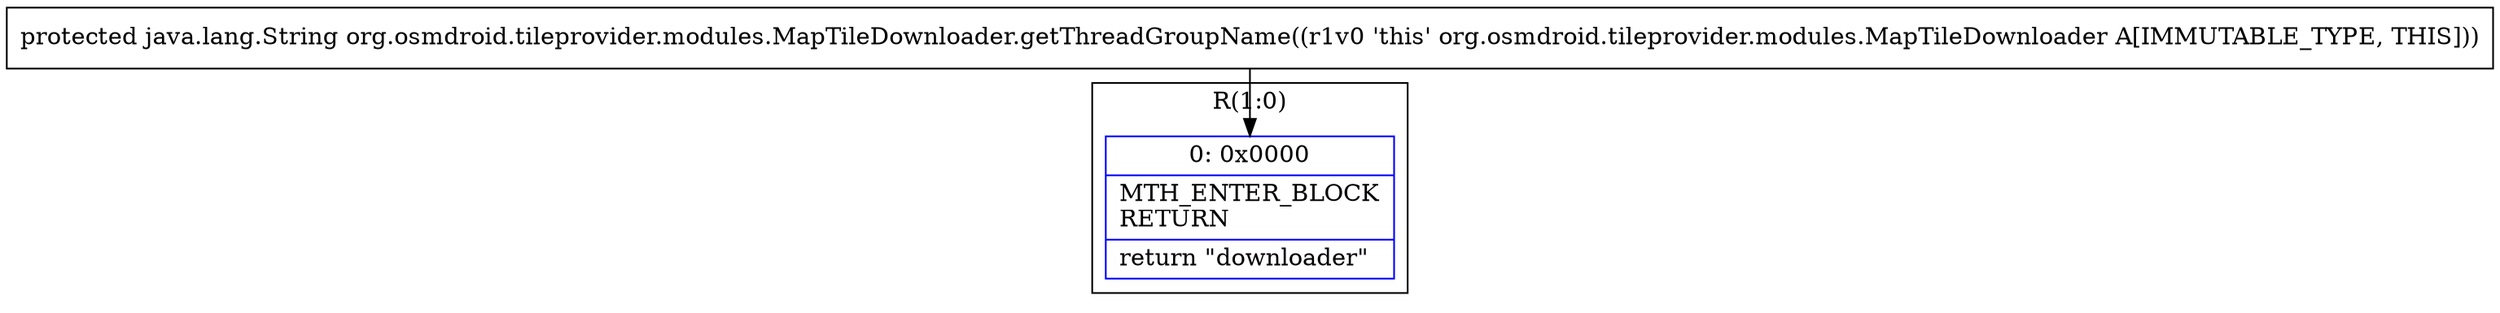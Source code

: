 digraph "CFG fororg.osmdroid.tileprovider.modules.MapTileDownloader.getThreadGroupName()Ljava\/lang\/String;" {
subgraph cluster_Region_563444258 {
label = "R(1:0)";
node [shape=record,color=blue];
Node_0 [shape=record,label="{0\:\ 0x0000|MTH_ENTER_BLOCK\lRETURN\l|return \"downloader\"\l}"];
}
MethodNode[shape=record,label="{protected java.lang.String org.osmdroid.tileprovider.modules.MapTileDownloader.getThreadGroupName((r1v0 'this' org.osmdroid.tileprovider.modules.MapTileDownloader A[IMMUTABLE_TYPE, THIS])) }"];
MethodNode -> Node_0;
}

